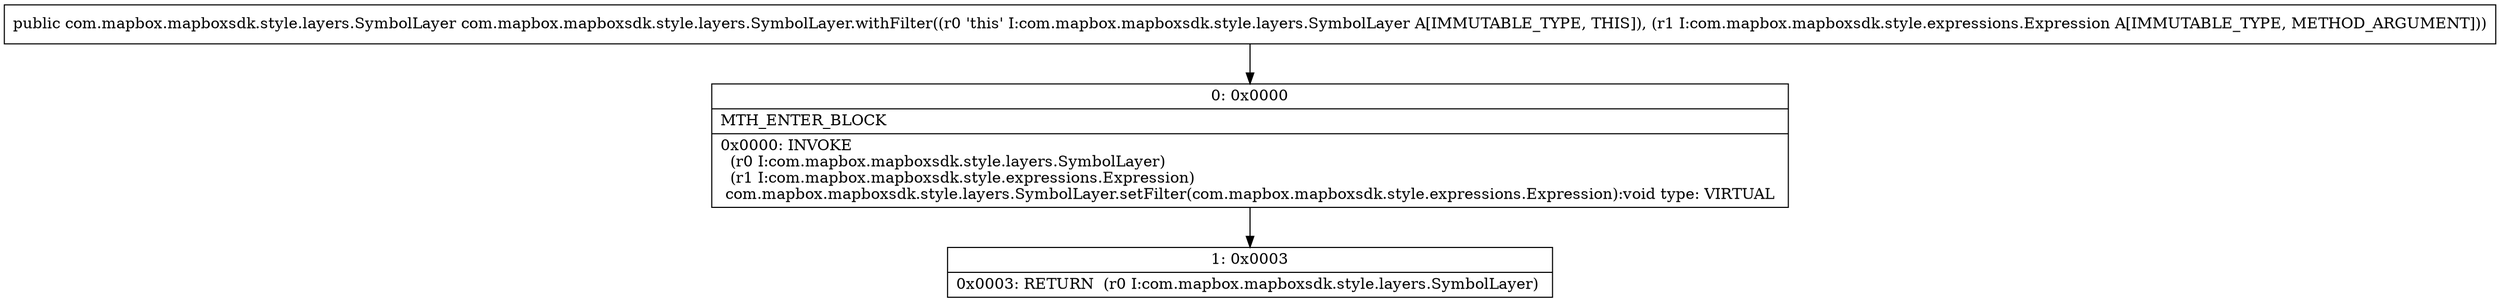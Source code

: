 digraph "CFG forcom.mapbox.mapboxsdk.style.layers.SymbolLayer.withFilter(Lcom\/mapbox\/mapboxsdk\/style\/expressions\/Expression;)Lcom\/mapbox\/mapboxsdk\/style\/layers\/SymbolLayer;" {
Node_0 [shape=record,label="{0\:\ 0x0000|MTH_ENTER_BLOCK\l|0x0000: INVOKE  \l  (r0 I:com.mapbox.mapboxsdk.style.layers.SymbolLayer)\l  (r1 I:com.mapbox.mapboxsdk.style.expressions.Expression)\l com.mapbox.mapboxsdk.style.layers.SymbolLayer.setFilter(com.mapbox.mapboxsdk.style.expressions.Expression):void type: VIRTUAL \l}"];
Node_1 [shape=record,label="{1\:\ 0x0003|0x0003: RETURN  (r0 I:com.mapbox.mapboxsdk.style.layers.SymbolLayer) \l}"];
MethodNode[shape=record,label="{public com.mapbox.mapboxsdk.style.layers.SymbolLayer com.mapbox.mapboxsdk.style.layers.SymbolLayer.withFilter((r0 'this' I:com.mapbox.mapboxsdk.style.layers.SymbolLayer A[IMMUTABLE_TYPE, THIS]), (r1 I:com.mapbox.mapboxsdk.style.expressions.Expression A[IMMUTABLE_TYPE, METHOD_ARGUMENT])) }"];
MethodNode -> Node_0;
Node_0 -> Node_1;
}

